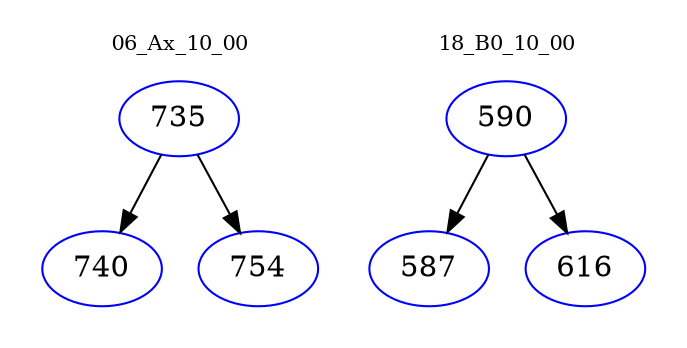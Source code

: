 digraph{
subgraph cluster_0 {
color = white
label = "06_Ax_10_00";
fontsize=10;
T0_735 [label="735", color="blue"]
T0_735 -> T0_740 [color="black"]
T0_740 [label="740", color="blue"]
T0_735 -> T0_754 [color="black"]
T0_754 [label="754", color="blue"]
}
subgraph cluster_1 {
color = white
label = "18_B0_10_00";
fontsize=10;
T1_590 [label="590", color="blue"]
T1_590 -> T1_587 [color="black"]
T1_587 [label="587", color="blue"]
T1_590 -> T1_616 [color="black"]
T1_616 [label="616", color="blue"]
}
}
